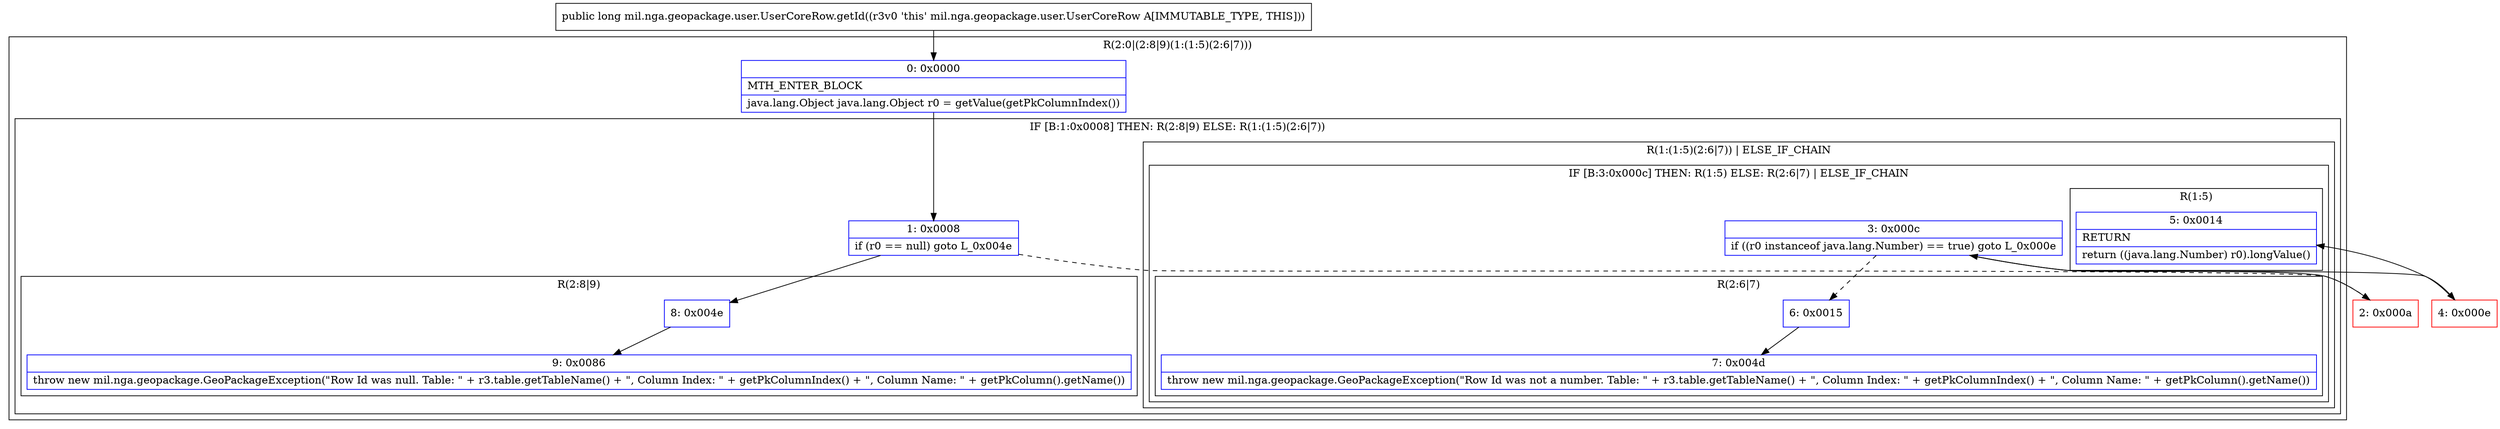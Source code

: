 digraph "CFG formil.nga.geopackage.user.UserCoreRow.getId()J" {
subgraph cluster_Region_658411695 {
label = "R(2:0|(2:8|9)(1:(1:5)(2:6|7)))";
node [shape=record,color=blue];
Node_0 [shape=record,label="{0\:\ 0x0000|MTH_ENTER_BLOCK\l|java.lang.Object java.lang.Object r0 = getValue(getPkColumnIndex())\l}"];
subgraph cluster_IfRegion_996522310 {
label = "IF [B:1:0x0008] THEN: R(2:8|9) ELSE: R(1:(1:5)(2:6|7))";
node [shape=record,color=blue];
Node_1 [shape=record,label="{1\:\ 0x0008|if (r0 == null) goto L_0x004e\l}"];
subgraph cluster_Region_382978535 {
label = "R(2:8|9)";
node [shape=record,color=blue];
Node_8 [shape=record,label="{8\:\ 0x004e}"];
Node_9 [shape=record,label="{9\:\ 0x0086|throw new mil.nga.geopackage.GeoPackageException(\"Row Id was null. Table: \" + r3.table.getTableName() + \", Column Index: \" + getPkColumnIndex() + \", Column Name: \" + getPkColumn().getName())\l}"];
}
subgraph cluster_Region_2050992888 {
label = "R(1:(1:5)(2:6|7)) | ELSE_IF_CHAIN\l";
node [shape=record,color=blue];
subgraph cluster_IfRegion_2087139878 {
label = "IF [B:3:0x000c] THEN: R(1:5) ELSE: R(2:6|7) | ELSE_IF_CHAIN\l";
node [shape=record,color=blue];
Node_3 [shape=record,label="{3\:\ 0x000c|if ((r0 instanceof java.lang.Number) == true) goto L_0x000e\l}"];
subgraph cluster_Region_641100581 {
label = "R(1:5)";
node [shape=record,color=blue];
Node_5 [shape=record,label="{5\:\ 0x0014|RETURN\l|return ((java.lang.Number) r0).longValue()\l}"];
}
subgraph cluster_Region_1609120171 {
label = "R(2:6|7)";
node [shape=record,color=blue];
Node_6 [shape=record,label="{6\:\ 0x0015}"];
Node_7 [shape=record,label="{7\:\ 0x004d|throw new mil.nga.geopackage.GeoPackageException(\"Row Id was not a number. Table: \" + r3.table.getTableName() + \", Column Index: \" + getPkColumnIndex() + \", Column Name: \" + getPkColumn().getName())\l}"];
}
}
}
}
}
Node_2 [shape=record,color=red,label="{2\:\ 0x000a}"];
Node_4 [shape=record,color=red,label="{4\:\ 0x000e}"];
MethodNode[shape=record,label="{public long mil.nga.geopackage.user.UserCoreRow.getId((r3v0 'this' mil.nga.geopackage.user.UserCoreRow A[IMMUTABLE_TYPE, THIS])) }"];
MethodNode -> Node_0;
Node_0 -> Node_1;
Node_1 -> Node_2[style=dashed];
Node_1 -> Node_8;
Node_8 -> Node_9;
Node_3 -> Node_4;
Node_3 -> Node_6[style=dashed];
Node_6 -> Node_7;
Node_2 -> Node_3;
Node_4 -> Node_5;
}


